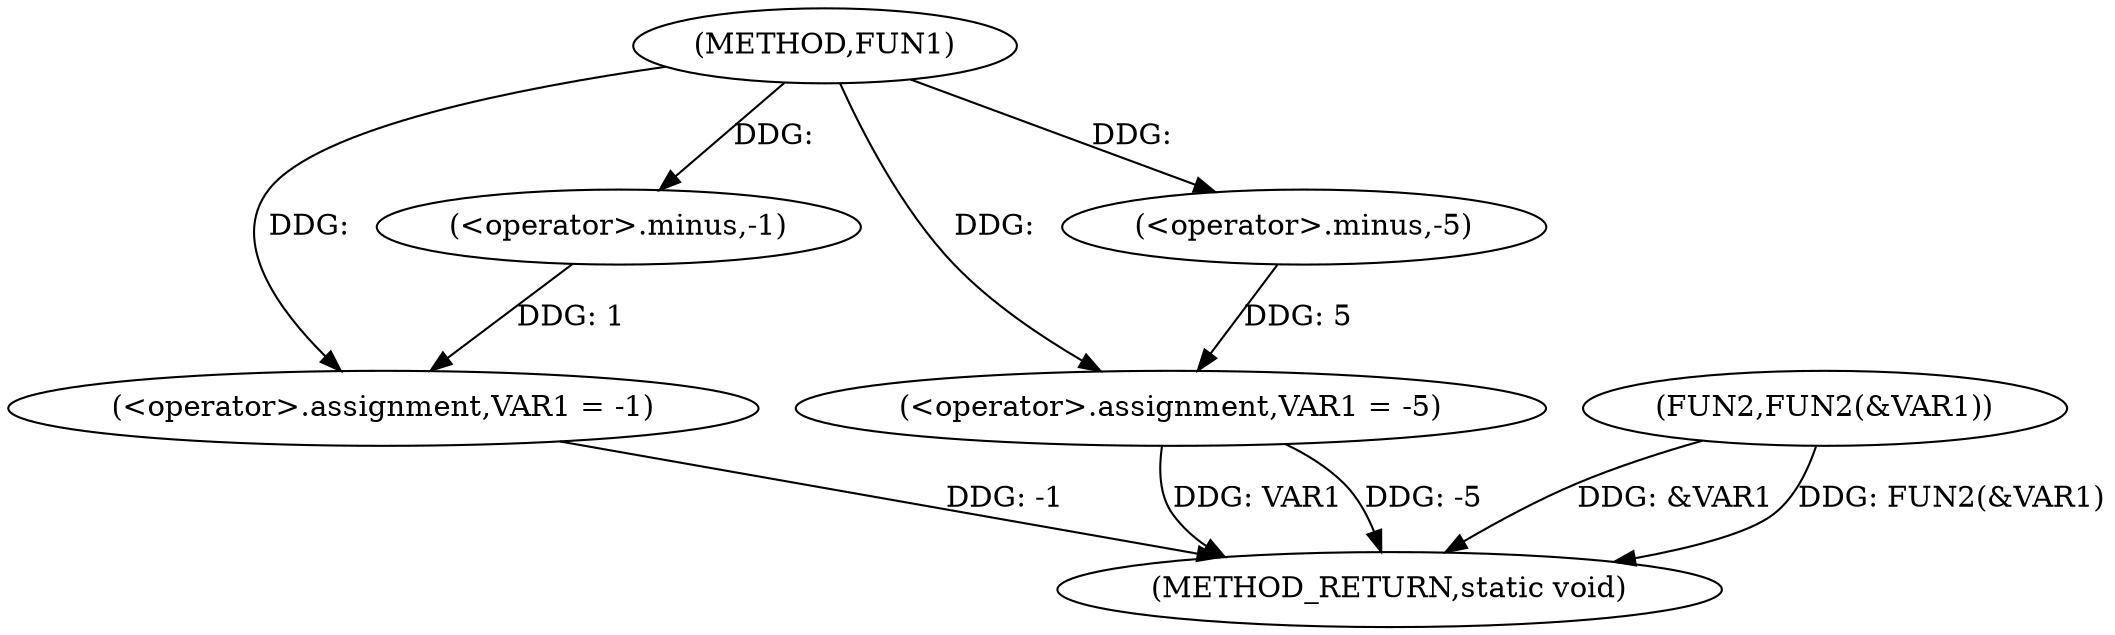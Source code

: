 digraph FUN1 {  
"1000100" [label = "(METHOD,FUN1)" ]
"1000114" [label = "(METHOD_RETURN,static void)" ]
"1000103" [label = "(<operator>.assignment,VAR1 = -1)" ]
"1000105" [label = "(<operator>.minus,-1)" ]
"1000107" [label = "(<operator>.assignment,VAR1 = -5)" ]
"1000109" [label = "(<operator>.minus,-5)" ]
"1000111" [label = "(FUN2,FUN2(&VAR1))" ]
  "1000107" -> "1000114"  [ label = "DDG: VAR1"] 
  "1000103" -> "1000114"  [ label = "DDG: -1"] 
  "1000111" -> "1000114"  [ label = "DDG: &VAR1"] 
  "1000111" -> "1000114"  [ label = "DDG: FUN2(&VAR1)"] 
  "1000107" -> "1000114"  [ label = "DDG: -5"] 
  "1000105" -> "1000103"  [ label = "DDG: 1"] 
  "1000100" -> "1000103"  [ label = "DDG: "] 
  "1000100" -> "1000105"  [ label = "DDG: "] 
  "1000109" -> "1000107"  [ label = "DDG: 5"] 
  "1000100" -> "1000107"  [ label = "DDG: "] 
  "1000100" -> "1000109"  [ label = "DDG: "] 
}
